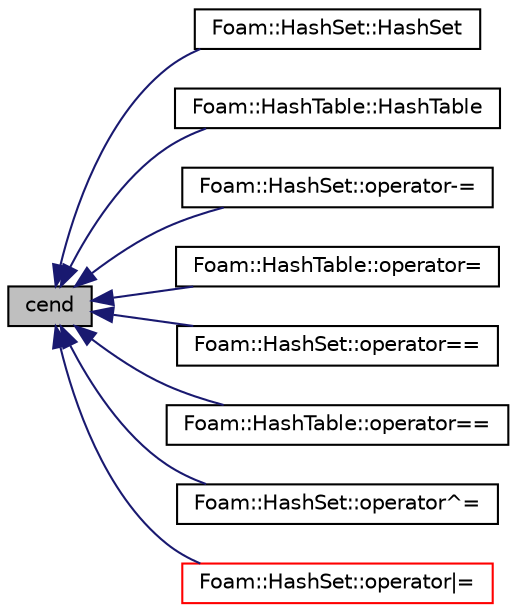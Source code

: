 digraph "cend"
{
  bgcolor="transparent";
  edge [fontname="Helvetica",fontsize="10",labelfontname="Helvetica",labelfontsize="10"];
  node [fontname="Helvetica",fontsize="10",shape=record];
  rankdir="LR";
  Node1 [label="cend",height=0.2,width=0.4,color="black", fillcolor="grey75", style="filled", fontcolor="black"];
  Node1 -> Node2 [dir="back",color="midnightblue",fontsize="10",style="solid",fontname="Helvetica"];
  Node2 [label="Foam::HashSet::HashSet",height=0.2,width=0.4,color="black",URL="$a00974.html#a85612b12a1ec9b0868ba1ffac9dfea58",tooltip="Construct from the keys of another HashTable,. "];
  Node1 -> Node3 [dir="back",color="midnightblue",fontsize="10",style="solid",fontname="Helvetica"];
  Node3 [label="Foam::HashTable::HashTable",height=0.2,width=0.4,color="black",URL="$a00976.html#ae83698bcb81dfd4906120001255dfa4d",tooltip="Construct as copy. "];
  Node1 -> Node4 [dir="back",color="midnightblue",fontsize="10",style="solid",fontname="Helvetica"];
  Node4 [label="Foam::HashSet::operator-=",height=0.2,width=0.4,color="black",URL="$a00974.html#a08b55f42a6365714799ae9b045878343",tooltip="Remove entries listed in the given HashSet from this HashSet. "];
  Node1 -> Node5 [dir="back",color="midnightblue",fontsize="10",style="solid",fontname="Helvetica"];
  Node5 [label="Foam::HashTable::operator=",height=0.2,width=0.4,color="black",URL="$a00976.html#ab08fb00d67b7f3aeca707447df8580c5",tooltip="Assignment. "];
  Node1 -> Node6 [dir="back",color="midnightblue",fontsize="10",style="solid",fontname="Helvetica"];
  Node6 [label="Foam::HashSet::operator==",height=0.2,width=0.4,color="black",URL="$a00974.html#af68156968e6d5858d9476d3041752b71",tooltip="Equality. Two hashtables are equal when their contents are equal. "];
  Node1 -> Node7 [dir="back",color="midnightblue",fontsize="10",style="solid",fontname="Helvetica"];
  Node7 [label="Foam::HashTable::operator==",height=0.2,width=0.4,color="black",URL="$a00976.html#adac844928b3d4e191d3b619ea115f425",tooltip="Equality. Hash tables are equal if the keys and values are equal. "];
  Node1 -> Node8 [dir="back",color="midnightblue",fontsize="10",style="solid",fontname="Helvetica"];
  Node8 [label="Foam::HashSet::operator^=",height=0.2,width=0.4,color="black",URL="$a00974.html#a4fd03bcfb5feb558a4403a63a9c2c44d",tooltip="Only retain unique entries (xor) "];
  Node1 -> Node9 [dir="back",color="midnightblue",fontsize="10",style="solid",fontname="Helvetica"];
  Node9 [label="Foam::HashSet::operator\|=",height=0.2,width=0.4,color="red",URL="$a00974.html#aa1bc79c8911396b130ba2f9fb192b2e1",tooltip="Combine entries from HashSets. "];
}
